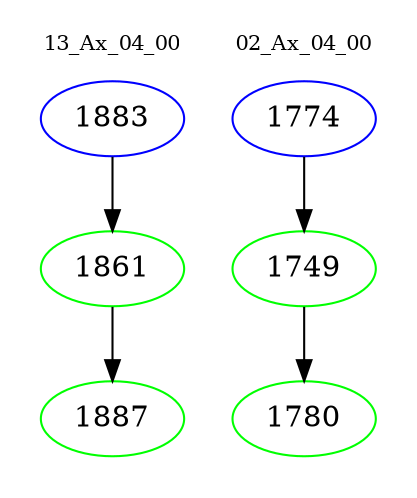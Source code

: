 digraph{
subgraph cluster_0 {
color = white
label = "13_Ax_04_00";
fontsize=10;
T0_1883 [label="1883", color="blue"]
T0_1883 -> T0_1861 [color="black"]
T0_1861 [label="1861", color="green"]
T0_1861 -> T0_1887 [color="black"]
T0_1887 [label="1887", color="green"]
}
subgraph cluster_1 {
color = white
label = "02_Ax_04_00";
fontsize=10;
T1_1774 [label="1774", color="blue"]
T1_1774 -> T1_1749 [color="black"]
T1_1749 [label="1749", color="green"]
T1_1749 -> T1_1780 [color="black"]
T1_1780 [label="1780", color="green"]
}
}

